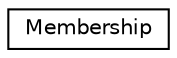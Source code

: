 digraph "Graphical Class Hierarchy"
{
 // LATEX_PDF_SIZE
  edge [fontname="Helvetica",fontsize="10",labelfontname="Helvetica",labelfontsize="10"];
  node [fontname="Helvetica",fontsize="10",shape=record];
  rankdir="LR";
  Node0 [label="Membership",height=0.2,width=0.4,color="black", fillcolor="white", style="filled",URL="$classMembership.html",tooltip=" "];
}
